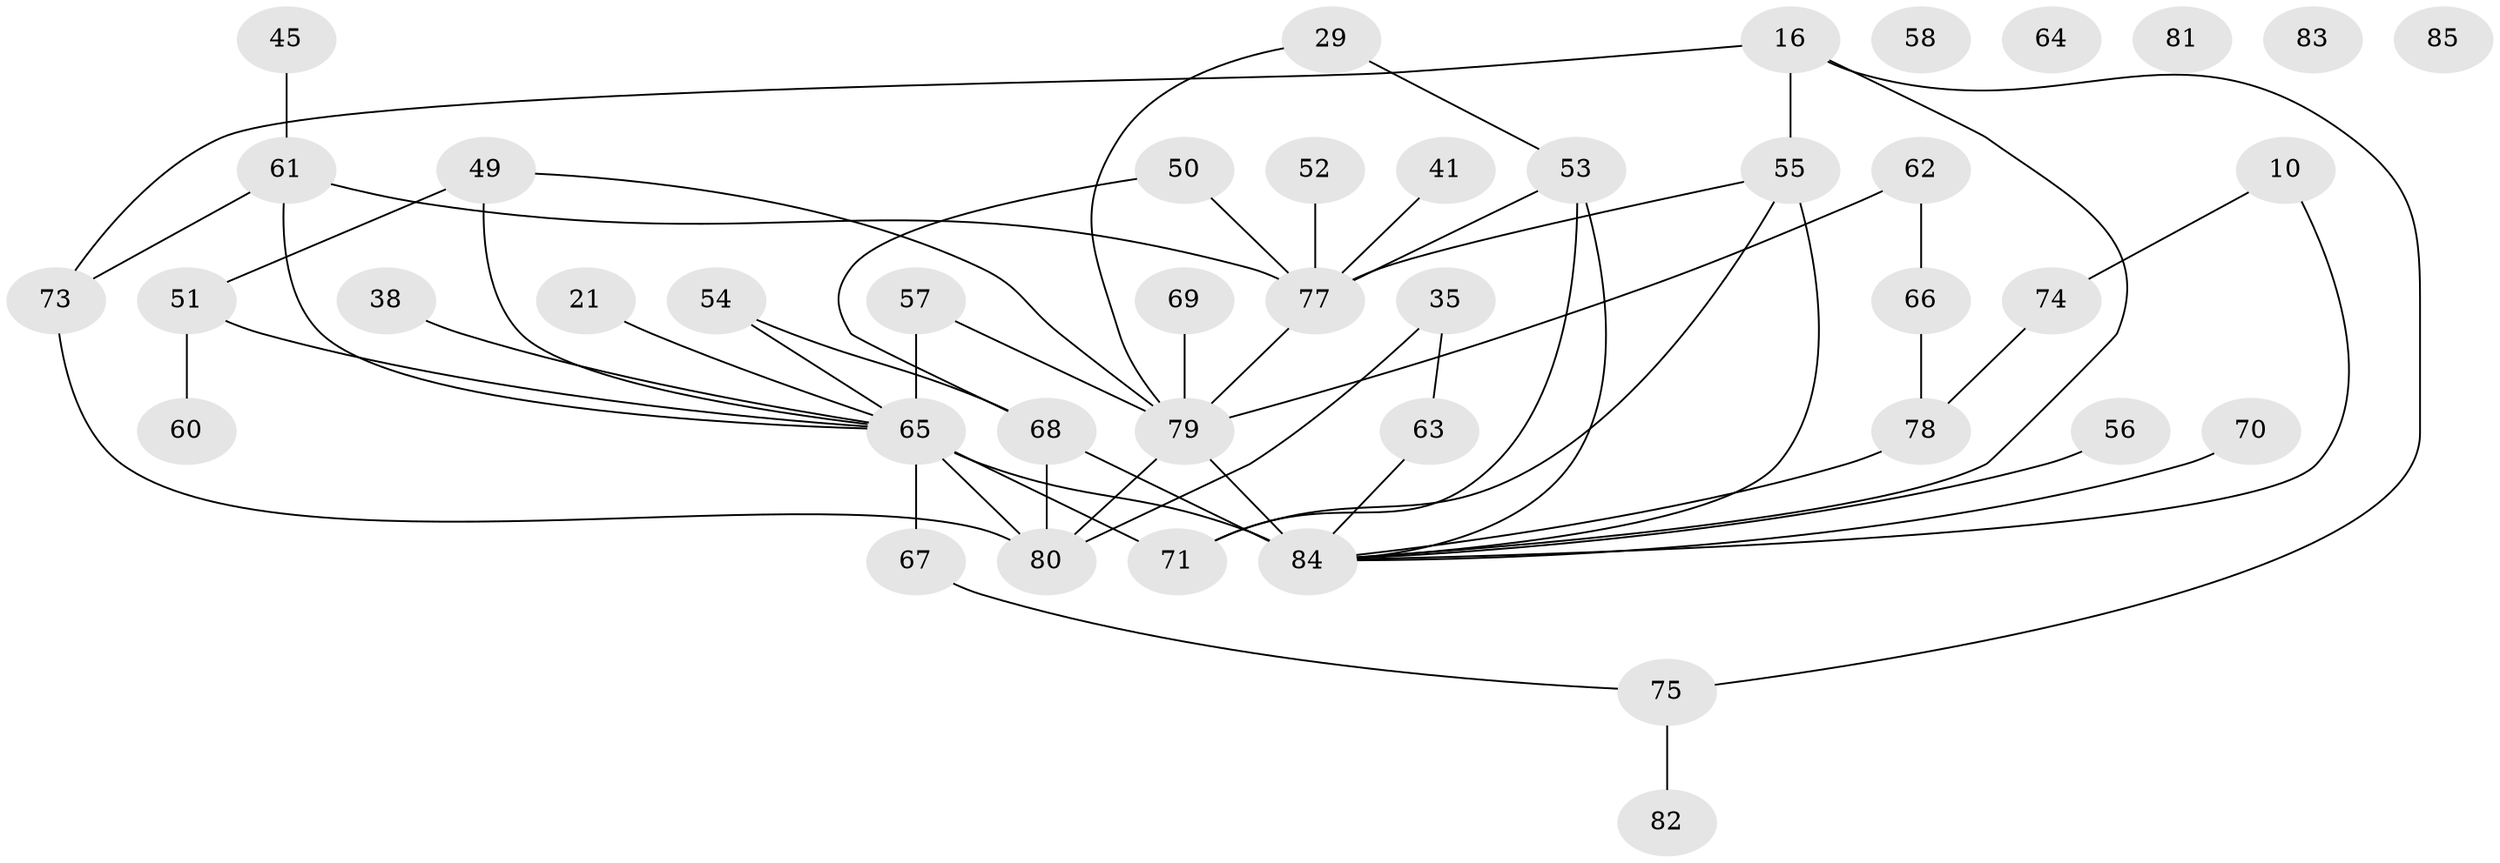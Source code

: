 // original degree distribution, {3: 0.2823529411764706, 2: 0.27058823529411763, 4: 0.15294117647058825, 6: 0.03529411764705882, 5: 0.03529411764705882, 1: 0.1411764705882353, 8: 0.011764705882352941, 0: 0.058823529411764705, 7: 0.011764705882352941}
// Generated by graph-tools (version 1.1) at 2025/38/03/09/25 04:38:54]
// undirected, 42 vertices, 56 edges
graph export_dot {
graph [start="1"]
  node [color=gray90,style=filled];
  10;
  16 [super="+7"];
  21;
  29;
  35;
  38;
  41;
  45;
  49 [super="+2"];
  50;
  51;
  52;
  53 [super="+8"];
  54;
  55 [super="+39"];
  56;
  57 [super="+5"];
  58;
  60;
  61;
  62;
  63;
  64;
  65 [super="+48+36+59"];
  66;
  67;
  68 [super="+43"];
  69;
  70;
  71 [super="+26+27"];
  73;
  74;
  75 [super="+33"];
  77 [super="+34+47"];
  78;
  79 [super="+76"];
  80 [super="+22"];
  81;
  82;
  83;
  84 [super="+40+25+31+44+32"];
  85;
  10 -- 74;
  10 -- 84;
  16 -- 73;
  16 -- 75;
  16 -- 84;
  16 -- 55 [weight=2];
  21 -- 65;
  29 -- 53;
  29 -- 79;
  35 -- 63;
  35 -- 80;
  38 -- 65;
  41 -- 77;
  45 -- 61;
  49 -- 51;
  49 -- 79;
  49 -- 65;
  50 -- 68;
  50 -- 77;
  51 -- 60;
  51 -- 65;
  52 -- 77;
  53 -- 77;
  53 -- 84 [weight=2];
  53 -- 71;
  54 -- 68;
  54 -- 65;
  55 -- 71;
  55 -- 84 [weight=2];
  55 -- 77;
  56 -- 84;
  57 -- 79 [weight=3];
  57 -- 65;
  61 -- 73;
  61 -- 77;
  61 -- 65 [weight=3];
  62 -- 66;
  62 -- 79;
  63 -- 84;
  65 -- 84 [weight=6];
  65 -- 71;
  65 -- 67;
  65 -- 80;
  66 -- 78;
  67 -- 75;
  68 -- 84 [weight=2];
  68 -- 80;
  69 -- 79;
  70 -- 84;
  73 -- 80;
  74 -- 78;
  75 -- 82;
  77 -- 79;
  78 -- 84;
  79 -- 84 [weight=4];
  79 -- 80;
}
